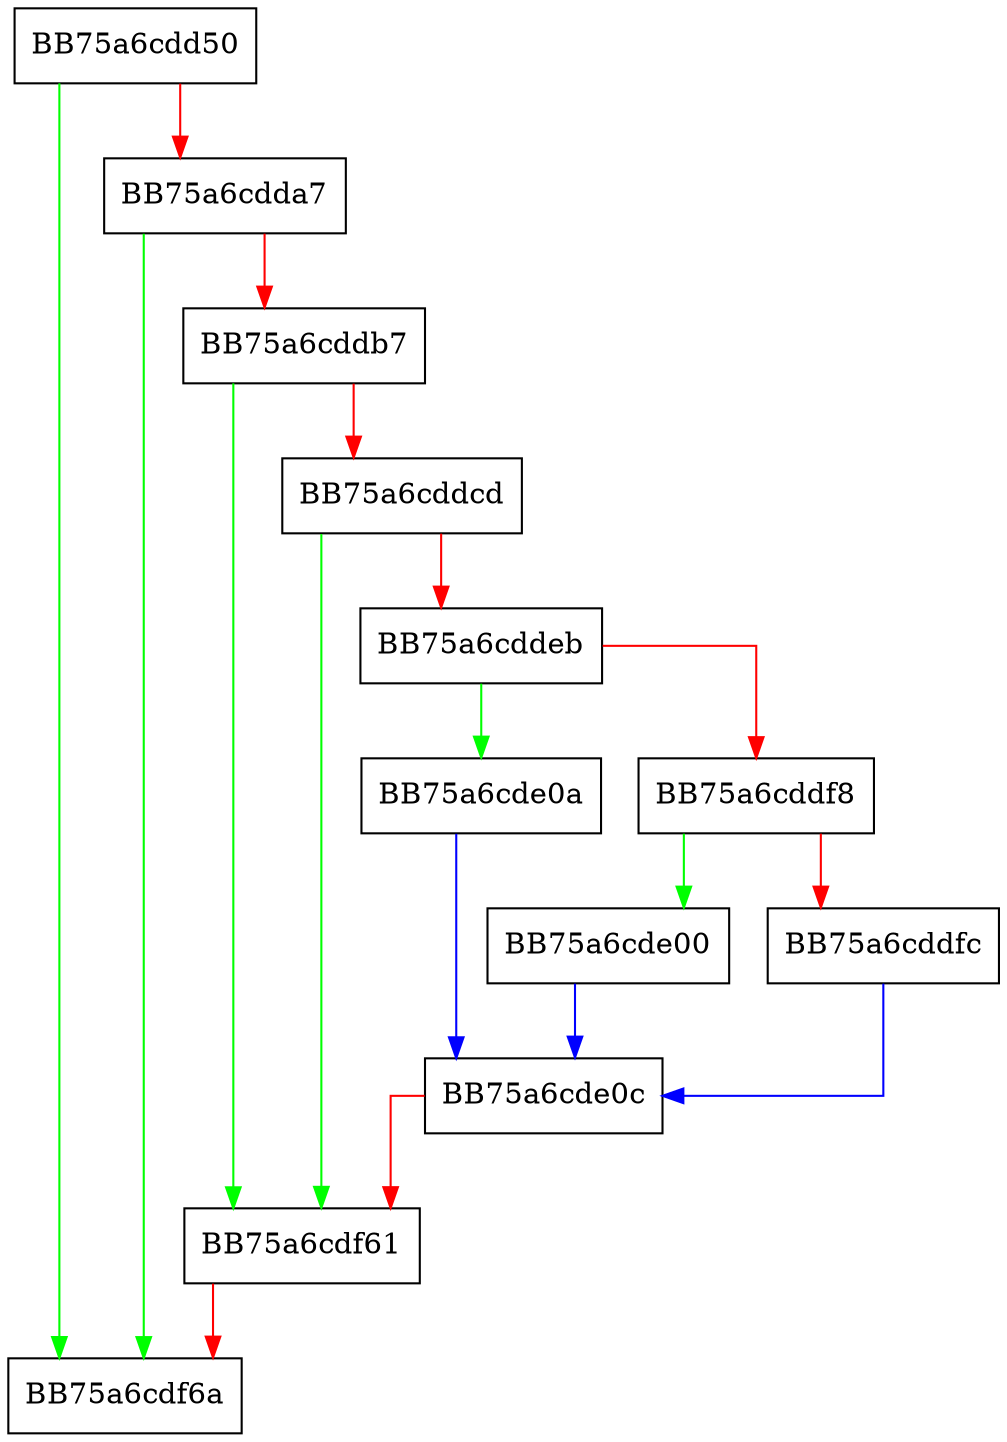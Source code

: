 digraph Scan {
  node [shape="box"];
  graph [splines=ortho];
  BB75a6cdd50 -> BB75a6cdf6a [color="green"];
  BB75a6cdd50 -> BB75a6cdda7 [color="red"];
  BB75a6cdda7 -> BB75a6cdf6a [color="green"];
  BB75a6cdda7 -> BB75a6cddb7 [color="red"];
  BB75a6cddb7 -> BB75a6cdf61 [color="green"];
  BB75a6cddb7 -> BB75a6cddcd [color="red"];
  BB75a6cddcd -> BB75a6cdf61 [color="green"];
  BB75a6cddcd -> BB75a6cddeb [color="red"];
  BB75a6cddeb -> BB75a6cde0a [color="green"];
  BB75a6cddeb -> BB75a6cddf8 [color="red"];
  BB75a6cddf8 -> BB75a6cde00 [color="green"];
  BB75a6cddf8 -> BB75a6cddfc [color="red"];
  BB75a6cddfc -> BB75a6cde0c [color="blue"];
  BB75a6cde00 -> BB75a6cde0c [color="blue"];
  BB75a6cde0a -> BB75a6cde0c [color="blue"];
  BB75a6cde0c -> BB75a6cdf61 [color="red"];
  BB75a6cdf61 -> BB75a6cdf6a [color="red"];
}